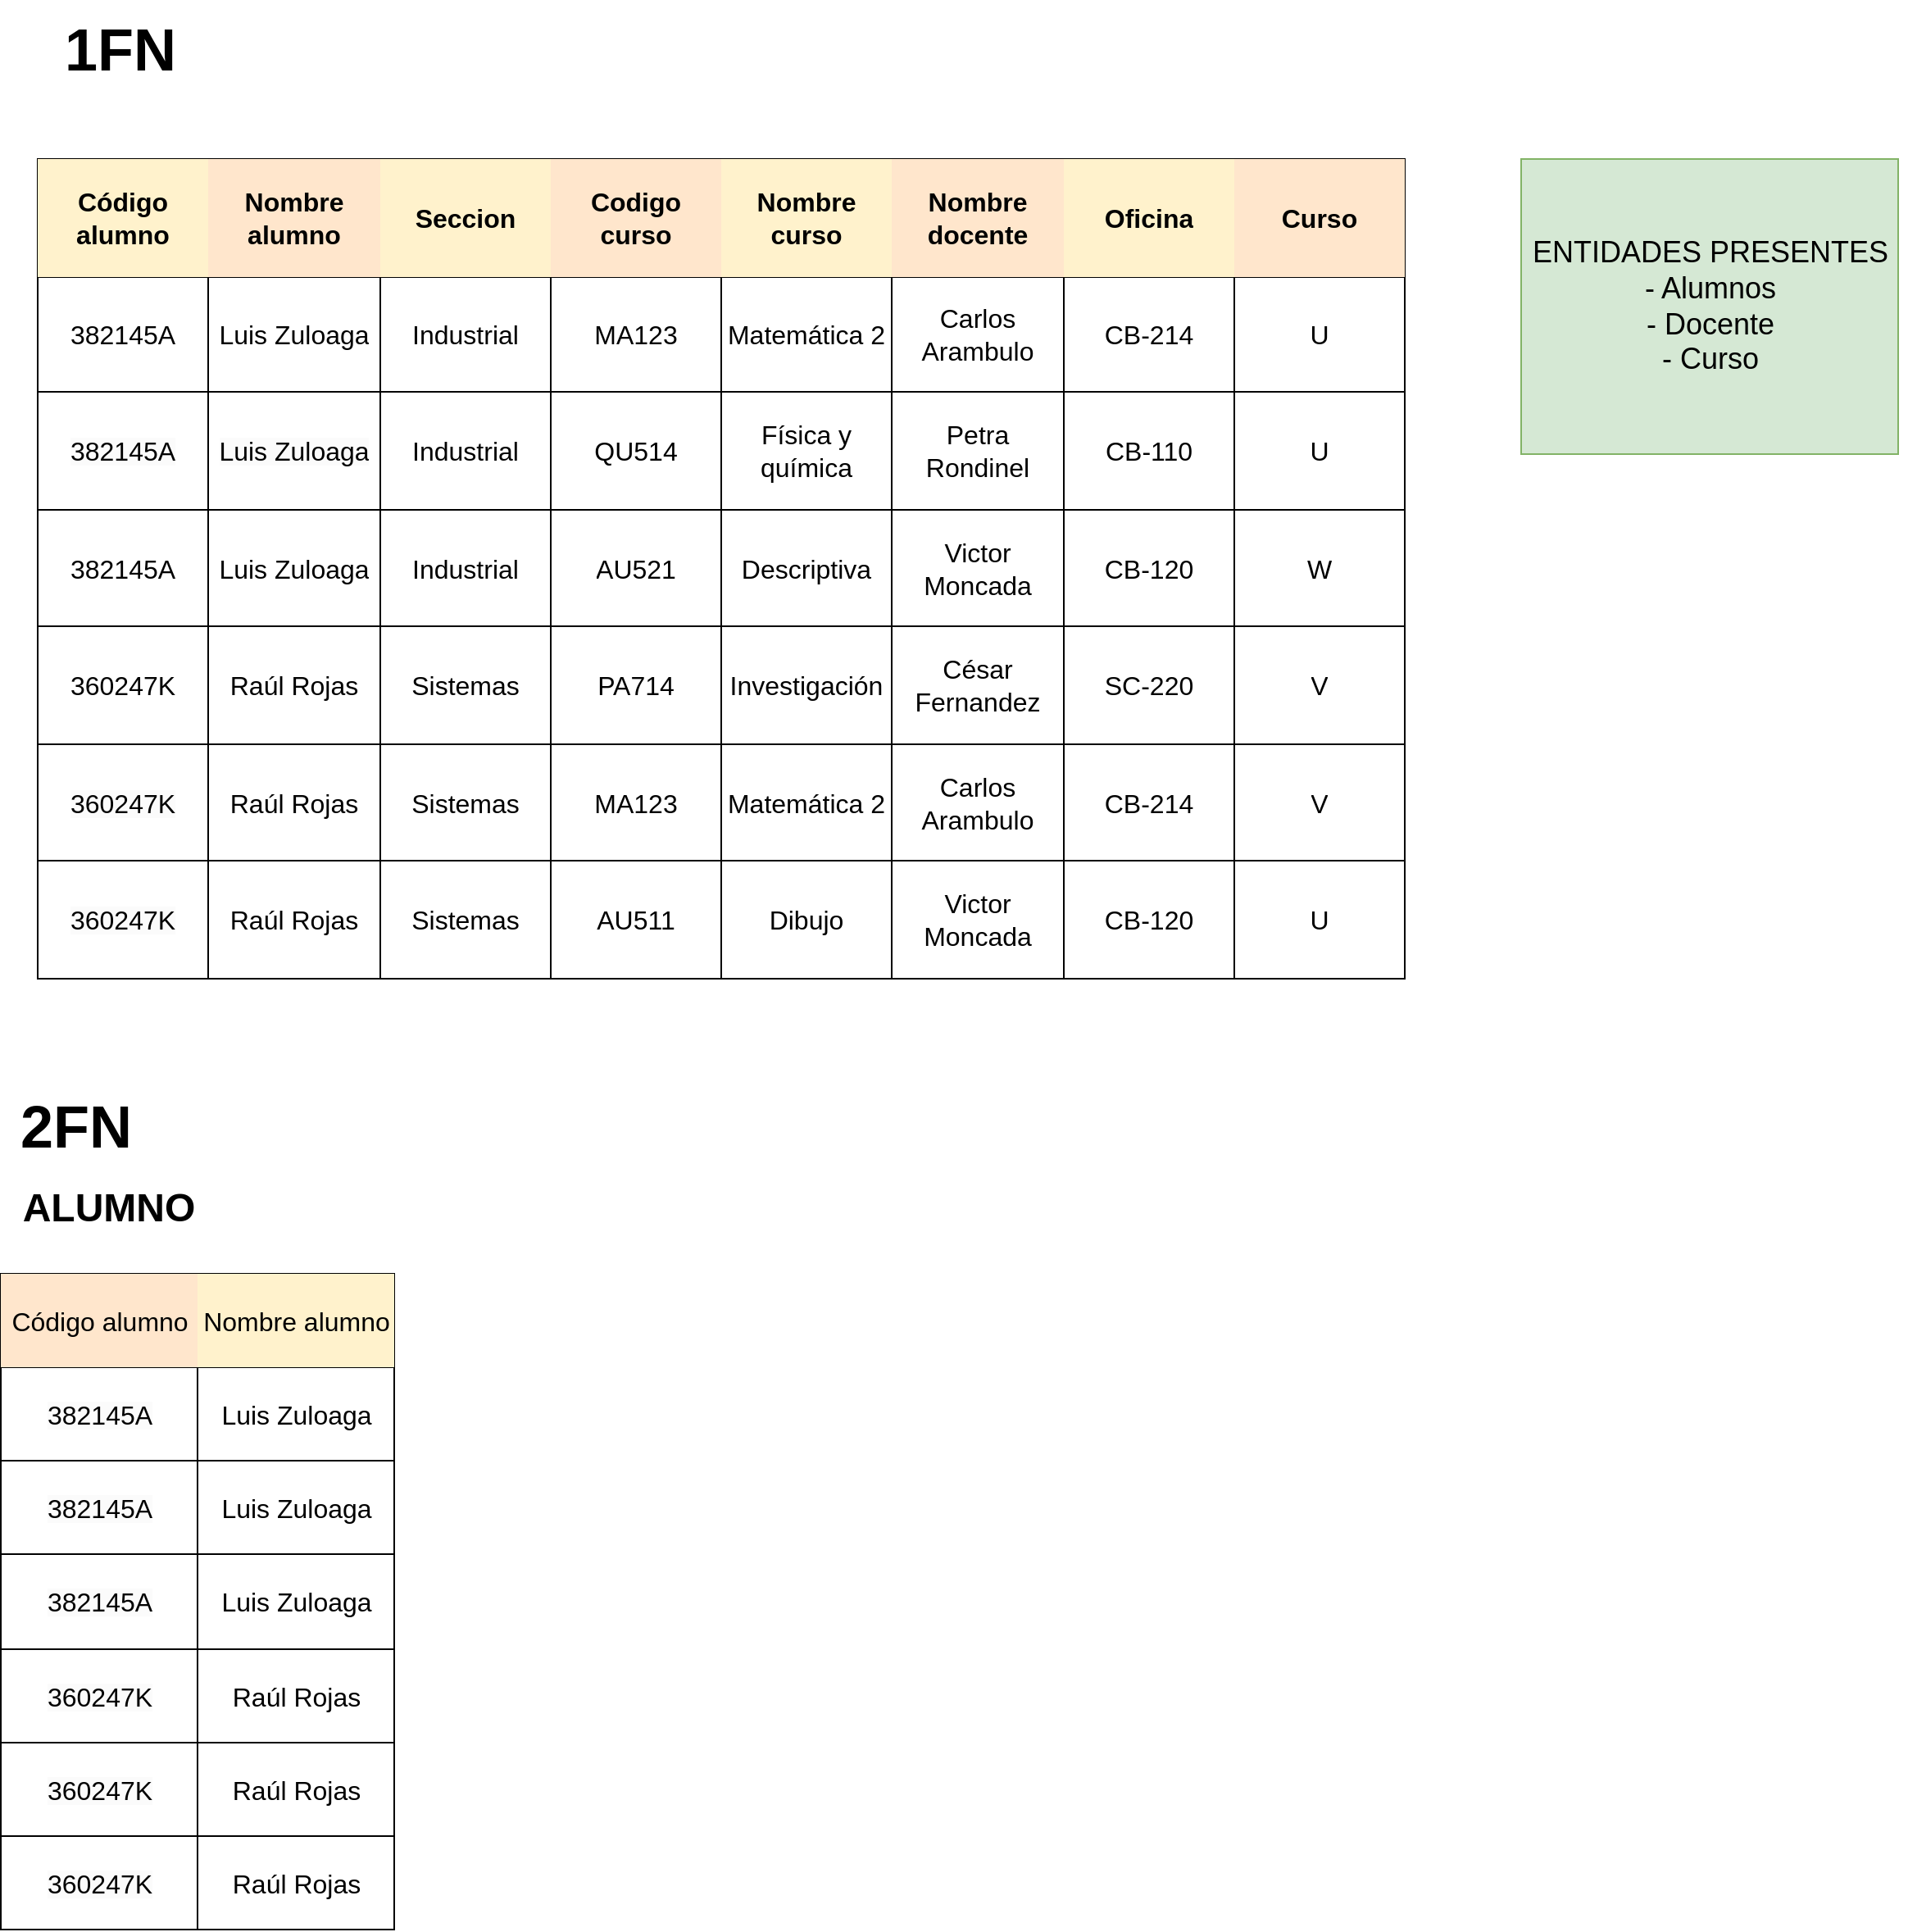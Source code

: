 <mxfile version="22.1.3" type="github">
  <diagram name="Página-1" id="rr4EgJIX48w3TWdhWkrQ">
    <mxGraphModel dx="1605" dy="954" grid="1" gridSize="10" guides="1" tooltips="1" connect="1" arrows="1" fold="1" page="1" pageScale="1" pageWidth="827" pageHeight="1169" math="0" shadow="0">
      <root>
        <mxCell id="0" />
        <mxCell id="1" parent="0" />
        <mxCell id="iHtT5BR2uXXeaixpcMu8-1" value="" style="shape=table;startSize=0;container=1;collapsible=0;childLayout=tableLayout;fontSize=16;" vertex="1" parent="1">
          <mxGeometry x="100" y="160" width="834" height="500" as="geometry" />
        </mxCell>
        <mxCell id="iHtT5BR2uXXeaixpcMu8-2" value="" style="shape=tableRow;horizontal=0;startSize=0;swimlaneHead=0;swimlaneBody=0;strokeColor=inherit;top=0;left=0;bottom=0;right=0;collapsible=0;dropTarget=0;fillColor=none;points=[[0,0.5],[1,0.5]];portConstraint=eastwest;fontSize=16;fontStyle=1" vertex="1" parent="iHtT5BR2uXXeaixpcMu8-1">
          <mxGeometry width="834" height="72" as="geometry" />
        </mxCell>
        <mxCell id="iHtT5BR2uXXeaixpcMu8-3" value="Código alumno" style="shape=partialRectangle;html=1;whiteSpace=wrap;connectable=0;strokeColor=#d6b656;overflow=hidden;fillColor=#fff2cc;top=0;left=0;bottom=0;right=0;pointerEvents=1;fontSize=16;fontStyle=1" vertex="1" parent="iHtT5BR2uXXeaixpcMu8-2">
          <mxGeometry width="104" height="72" as="geometry">
            <mxRectangle width="104" height="72" as="alternateBounds" />
          </mxGeometry>
        </mxCell>
        <mxCell id="iHtT5BR2uXXeaixpcMu8-4" value="Nombre alumno" style="shape=partialRectangle;html=1;whiteSpace=wrap;connectable=0;strokeColor=#d79b00;overflow=hidden;fillColor=#ffe6cc;top=0;left=0;bottom=0;right=0;pointerEvents=1;fontSize=16;fontStyle=1" vertex="1" parent="iHtT5BR2uXXeaixpcMu8-2">
          <mxGeometry x="104" width="105" height="72" as="geometry">
            <mxRectangle width="105" height="72" as="alternateBounds" />
          </mxGeometry>
        </mxCell>
        <mxCell id="iHtT5BR2uXXeaixpcMu8-5" value="Seccion" style="shape=partialRectangle;html=1;whiteSpace=wrap;connectable=0;strokeColor=#d6b656;overflow=hidden;fillColor=#fff2cc;top=0;left=0;bottom=0;right=0;pointerEvents=1;fontSize=16;fontStyle=1" vertex="1" parent="iHtT5BR2uXXeaixpcMu8-2">
          <mxGeometry x="209" width="104" height="72" as="geometry">
            <mxRectangle width="104" height="72" as="alternateBounds" />
          </mxGeometry>
        </mxCell>
        <mxCell id="iHtT5BR2uXXeaixpcMu8-14" value="Codigo curso" style="shape=partialRectangle;html=1;whiteSpace=wrap;connectable=0;strokeColor=#d79b00;overflow=hidden;fillColor=#ffe6cc;top=0;left=0;bottom=0;right=0;pointerEvents=1;fontSize=16;fontStyle=1" vertex="1" parent="iHtT5BR2uXXeaixpcMu8-2">
          <mxGeometry x="313" width="104" height="72" as="geometry">
            <mxRectangle width="104" height="72" as="alternateBounds" />
          </mxGeometry>
        </mxCell>
        <mxCell id="iHtT5BR2uXXeaixpcMu8-17" value="Nombre curso" style="shape=partialRectangle;html=1;whiteSpace=wrap;connectable=0;strokeColor=#d6b656;overflow=hidden;fillColor=#fff2cc;top=0;left=0;bottom=0;right=0;pointerEvents=1;fontSize=16;fontStyle=1" vertex="1" parent="iHtT5BR2uXXeaixpcMu8-2">
          <mxGeometry x="417" width="104" height="72" as="geometry">
            <mxRectangle width="104" height="72" as="alternateBounds" />
          </mxGeometry>
        </mxCell>
        <mxCell id="iHtT5BR2uXXeaixpcMu8-20" value="Nombre docente" style="shape=partialRectangle;html=1;whiteSpace=wrap;connectable=0;strokeColor=#d79b00;overflow=hidden;fillColor=#ffe6cc;top=0;left=0;bottom=0;right=0;pointerEvents=1;fontSize=16;fontStyle=1" vertex="1" parent="iHtT5BR2uXXeaixpcMu8-2">
          <mxGeometry x="521" width="105" height="72" as="geometry">
            <mxRectangle width="105" height="72" as="alternateBounds" />
          </mxGeometry>
        </mxCell>
        <mxCell id="iHtT5BR2uXXeaixpcMu8-23" value="Oficina" style="shape=partialRectangle;html=1;whiteSpace=wrap;connectable=0;strokeColor=#d6b656;overflow=hidden;fillColor=#fff2cc;top=0;left=0;bottom=0;right=0;pointerEvents=1;fontSize=16;fontStyle=1" vertex="1" parent="iHtT5BR2uXXeaixpcMu8-2">
          <mxGeometry x="626" width="104" height="72" as="geometry">
            <mxRectangle width="104" height="72" as="alternateBounds" />
          </mxGeometry>
        </mxCell>
        <mxCell id="iHtT5BR2uXXeaixpcMu8-27" value="Curso" style="shape=partialRectangle;html=1;whiteSpace=wrap;connectable=0;strokeColor=#d79b00;overflow=hidden;fillColor=#ffe6cc;top=0;left=0;bottom=0;right=0;pointerEvents=1;fontSize=16;fontStyle=1" vertex="1" parent="iHtT5BR2uXXeaixpcMu8-2">
          <mxGeometry x="730" width="104" height="72" as="geometry">
            <mxRectangle width="104" height="72" as="alternateBounds" />
          </mxGeometry>
        </mxCell>
        <mxCell id="iHtT5BR2uXXeaixpcMu8-6" value="" style="shape=tableRow;horizontal=0;startSize=0;swimlaneHead=0;swimlaneBody=0;strokeColor=inherit;top=0;left=0;bottom=0;right=0;collapsible=0;dropTarget=0;fillColor=none;points=[[0,0.5],[1,0.5]];portConstraint=eastwest;fontSize=16;" vertex="1" parent="iHtT5BR2uXXeaixpcMu8-1">
          <mxGeometry y="72" width="834" height="70" as="geometry" />
        </mxCell>
        <mxCell id="iHtT5BR2uXXeaixpcMu8-7" value="382145A" style="shape=partialRectangle;html=1;whiteSpace=wrap;connectable=0;strokeColor=inherit;overflow=hidden;fillColor=none;top=0;left=0;bottom=0;right=0;pointerEvents=1;fontSize=16;" vertex="1" parent="iHtT5BR2uXXeaixpcMu8-6">
          <mxGeometry width="104" height="70" as="geometry">
            <mxRectangle width="104" height="70" as="alternateBounds" />
          </mxGeometry>
        </mxCell>
        <mxCell id="iHtT5BR2uXXeaixpcMu8-8" value="Luis Zuloaga" style="shape=partialRectangle;html=1;whiteSpace=wrap;connectable=0;strokeColor=inherit;overflow=hidden;fillColor=none;top=0;left=0;bottom=0;right=0;pointerEvents=1;fontSize=16;" vertex="1" parent="iHtT5BR2uXXeaixpcMu8-6">
          <mxGeometry x="104" width="105" height="70" as="geometry">
            <mxRectangle width="105" height="70" as="alternateBounds" />
          </mxGeometry>
        </mxCell>
        <mxCell id="iHtT5BR2uXXeaixpcMu8-9" value="Industrial" style="shape=partialRectangle;html=1;whiteSpace=wrap;connectable=0;strokeColor=inherit;overflow=hidden;fillColor=none;top=0;left=0;bottom=0;right=0;pointerEvents=1;fontSize=16;" vertex="1" parent="iHtT5BR2uXXeaixpcMu8-6">
          <mxGeometry x="209" width="104" height="70" as="geometry">
            <mxRectangle width="104" height="70" as="alternateBounds" />
          </mxGeometry>
        </mxCell>
        <mxCell id="iHtT5BR2uXXeaixpcMu8-15" value="MA123" style="shape=partialRectangle;html=1;whiteSpace=wrap;connectable=0;strokeColor=inherit;overflow=hidden;fillColor=none;top=0;left=0;bottom=0;right=0;pointerEvents=1;fontSize=16;" vertex="1" parent="iHtT5BR2uXXeaixpcMu8-6">
          <mxGeometry x="313" width="104" height="70" as="geometry">
            <mxRectangle width="104" height="70" as="alternateBounds" />
          </mxGeometry>
        </mxCell>
        <mxCell id="iHtT5BR2uXXeaixpcMu8-18" value="Matemática 2" style="shape=partialRectangle;html=1;whiteSpace=wrap;connectable=0;strokeColor=inherit;overflow=hidden;fillColor=none;top=0;left=0;bottom=0;right=0;pointerEvents=1;fontSize=16;" vertex="1" parent="iHtT5BR2uXXeaixpcMu8-6">
          <mxGeometry x="417" width="104" height="70" as="geometry">
            <mxRectangle width="104" height="70" as="alternateBounds" />
          </mxGeometry>
        </mxCell>
        <mxCell id="iHtT5BR2uXXeaixpcMu8-21" value="Carlos Arambulo" style="shape=partialRectangle;html=1;whiteSpace=wrap;connectable=0;strokeColor=inherit;overflow=hidden;fillColor=none;top=0;left=0;bottom=0;right=0;pointerEvents=1;fontSize=16;" vertex="1" parent="iHtT5BR2uXXeaixpcMu8-6">
          <mxGeometry x="521" width="105" height="70" as="geometry">
            <mxRectangle width="105" height="70" as="alternateBounds" />
          </mxGeometry>
        </mxCell>
        <mxCell id="iHtT5BR2uXXeaixpcMu8-24" value="CB-214" style="shape=partialRectangle;html=1;whiteSpace=wrap;connectable=0;strokeColor=inherit;overflow=hidden;fillColor=none;top=0;left=0;bottom=0;right=0;pointerEvents=1;fontSize=16;" vertex="1" parent="iHtT5BR2uXXeaixpcMu8-6">
          <mxGeometry x="626" width="104" height="70" as="geometry">
            <mxRectangle width="104" height="70" as="alternateBounds" />
          </mxGeometry>
        </mxCell>
        <mxCell id="iHtT5BR2uXXeaixpcMu8-28" value="U" style="shape=partialRectangle;html=1;whiteSpace=wrap;connectable=0;strokeColor=inherit;overflow=hidden;fillColor=none;top=0;left=0;bottom=0;right=0;pointerEvents=1;fontSize=16;" vertex="1" parent="iHtT5BR2uXXeaixpcMu8-6">
          <mxGeometry x="730" width="104" height="70" as="geometry">
            <mxRectangle width="104" height="70" as="alternateBounds" />
          </mxGeometry>
        </mxCell>
        <mxCell id="iHtT5BR2uXXeaixpcMu8-10" value="" style="shape=tableRow;horizontal=0;startSize=0;swimlaneHead=0;swimlaneBody=0;strokeColor=inherit;top=0;left=0;bottom=0;right=0;collapsible=0;dropTarget=0;fillColor=none;points=[[0,0.5],[1,0.5]];portConstraint=eastwest;fontSize=16;" vertex="1" parent="iHtT5BR2uXXeaixpcMu8-1">
          <mxGeometry y="142" width="834" height="72" as="geometry" />
        </mxCell>
        <mxCell id="iHtT5BR2uXXeaixpcMu8-11" value="&lt;span style=&quot;color: rgb(0, 0, 0); font-family: Helvetica; font-size: 16px; font-style: normal; font-variant-ligatures: normal; font-variant-caps: normal; font-weight: 400; letter-spacing: normal; orphans: 2; text-align: center; text-indent: 0px; text-transform: none; widows: 2; word-spacing: 0px; -webkit-text-stroke-width: 0px; background-color: rgb(251, 251, 251); text-decoration-thickness: initial; text-decoration-style: initial; text-decoration-color: initial; float: none; display: inline !important;&quot;&gt;382145A&lt;/span&gt;" style="shape=partialRectangle;html=1;whiteSpace=wrap;connectable=0;strokeColor=inherit;overflow=hidden;fillColor=none;top=0;left=0;bottom=0;right=0;pointerEvents=1;fontSize=16;" vertex="1" parent="iHtT5BR2uXXeaixpcMu8-10">
          <mxGeometry width="104" height="72" as="geometry">
            <mxRectangle width="104" height="72" as="alternateBounds" />
          </mxGeometry>
        </mxCell>
        <mxCell id="iHtT5BR2uXXeaixpcMu8-12" value="&lt;span style=&quot;color: rgb(0, 0, 0); font-family: Helvetica; font-size: 16px; font-style: normal; font-variant-ligatures: normal; font-variant-caps: normal; font-weight: 400; letter-spacing: normal; orphans: 2; text-align: center; text-indent: 0px; text-transform: none; widows: 2; word-spacing: 0px; -webkit-text-stroke-width: 0px; background-color: rgb(251, 251, 251); text-decoration-thickness: initial; text-decoration-style: initial; text-decoration-color: initial; float: none; display: inline !important;&quot;&gt;Luis Zuloaga&lt;/span&gt;" style="shape=partialRectangle;html=1;whiteSpace=wrap;connectable=0;strokeColor=inherit;overflow=hidden;fillColor=none;top=0;left=0;bottom=0;right=0;pointerEvents=1;fontSize=16;" vertex="1" parent="iHtT5BR2uXXeaixpcMu8-10">
          <mxGeometry x="104" width="105" height="72" as="geometry">
            <mxRectangle width="105" height="72" as="alternateBounds" />
          </mxGeometry>
        </mxCell>
        <mxCell id="iHtT5BR2uXXeaixpcMu8-13" value="Industrial" style="shape=partialRectangle;html=1;whiteSpace=wrap;connectable=0;strokeColor=inherit;overflow=hidden;fillColor=none;top=0;left=0;bottom=0;right=0;pointerEvents=1;fontSize=16;" vertex="1" parent="iHtT5BR2uXXeaixpcMu8-10">
          <mxGeometry x="209" width="104" height="72" as="geometry">
            <mxRectangle width="104" height="72" as="alternateBounds" />
          </mxGeometry>
        </mxCell>
        <mxCell id="iHtT5BR2uXXeaixpcMu8-16" value="QU514" style="shape=partialRectangle;html=1;whiteSpace=wrap;connectable=0;strokeColor=inherit;overflow=hidden;fillColor=none;top=0;left=0;bottom=0;right=0;pointerEvents=1;fontSize=16;" vertex="1" parent="iHtT5BR2uXXeaixpcMu8-10">
          <mxGeometry x="313" width="104" height="72" as="geometry">
            <mxRectangle width="104" height="72" as="alternateBounds" />
          </mxGeometry>
        </mxCell>
        <mxCell id="iHtT5BR2uXXeaixpcMu8-19" value="Física y química" style="shape=partialRectangle;html=1;whiteSpace=wrap;connectable=0;strokeColor=inherit;overflow=hidden;fillColor=none;top=0;left=0;bottom=0;right=0;pointerEvents=1;fontSize=16;" vertex="1" parent="iHtT5BR2uXXeaixpcMu8-10">
          <mxGeometry x="417" width="104" height="72" as="geometry">
            <mxRectangle width="104" height="72" as="alternateBounds" />
          </mxGeometry>
        </mxCell>
        <mxCell id="iHtT5BR2uXXeaixpcMu8-22" value="Petra Rondinel" style="shape=partialRectangle;html=1;whiteSpace=wrap;connectable=0;strokeColor=inherit;overflow=hidden;fillColor=none;top=0;left=0;bottom=0;right=0;pointerEvents=1;fontSize=16;" vertex="1" parent="iHtT5BR2uXXeaixpcMu8-10">
          <mxGeometry x="521" width="105" height="72" as="geometry">
            <mxRectangle width="105" height="72" as="alternateBounds" />
          </mxGeometry>
        </mxCell>
        <mxCell id="iHtT5BR2uXXeaixpcMu8-25" value="CB-110" style="shape=partialRectangle;html=1;whiteSpace=wrap;connectable=0;strokeColor=inherit;overflow=hidden;fillColor=none;top=0;left=0;bottom=0;right=0;pointerEvents=1;fontSize=16;" vertex="1" parent="iHtT5BR2uXXeaixpcMu8-10">
          <mxGeometry x="626" width="104" height="72" as="geometry">
            <mxRectangle width="104" height="72" as="alternateBounds" />
          </mxGeometry>
        </mxCell>
        <mxCell id="iHtT5BR2uXXeaixpcMu8-29" value="U" style="shape=partialRectangle;html=1;whiteSpace=wrap;connectable=0;strokeColor=inherit;overflow=hidden;fillColor=none;top=0;left=0;bottom=0;right=0;pointerEvents=1;fontSize=16;" vertex="1" parent="iHtT5BR2uXXeaixpcMu8-10">
          <mxGeometry x="730" width="104" height="72" as="geometry">
            <mxRectangle width="104" height="72" as="alternateBounds" />
          </mxGeometry>
        </mxCell>
        <mxCell id="iHtT5BR2uXXeaixpcMu8-33" style="shape=tableRow;horizontal=0;startSize=0;swimlaneHead=0;swimlaneBody=0;strokeColor=inherit;top=0;left=0;bottom=0;right=0;collapsible=0;dropTarget=0;fillColor=none;points=[[0,0.5],[1,0.5]];portConstraint=eastwest;fontSize=16;" vertex="1" parent="iHtT5BR2uXXeaixpcMu8-1">
          <mxGeometry y="214" width="834" height="71" as="geometry" />
        </mxCell>
        <mxCell id="iHtT5BR2uXXeaixpcMu8-34" value="382145A" style="shape=partialRectangle;html=1;whiteSpace=wrap;connectable=0;strokeColor=inherit;overflow=hidden;fillColor=none;top=0;left=0;bottom=0;right=0;pointerEvents=1;fontSize=16;" vertex="1" parent="iHtT5BR2uXXeaixpcMu8-33">
          <mxGeometry width="104" height="71" as="geometry">
            <mxRectangle width="104" height="71" as="alternateBounds" />
          </mxGeometry>
        </mxCell>
        <mxCell id="iHtT5BR2uXXeaixpcMu8-35" value="Luis Zuloaga" style="shape=partialRectangle;html=1;whiteSpace=wrap;connectable=0;strokeColor=inherit;overflow=hidden;fillColor=none;top=0;left=0;bottom=0;right=0;pointerEvents=1;fontSize=16;" vertex="1" parent="iHtT5BR2uXXeaixpcMu8-33">
          <mxGeometry x="104" width="105" height="71" as="geometry">
            <mxRectangle width="105" height="71" as="alternateBounds" />
          </mxGeometry>
        </mxCell>
        <mxCell id="iHtT5BR2uXXeaixpcMu8-36" value="Industrial" style="shape=partialRectangle;html=1;whiteSpace=wrap;connectable=0;strokeColor=inherit;overflow=hidden;fillColor=none;top=0;left=0;bottom=0;right=0;pointerEvents=1;fontSize=16;" vertex="1" parent="iHtT5BR2uXXeaixpcMu8-33">
          <mxGeometry x="209" width="104" height="71" as="geometry">
            <mxRectangle width="104" height="71" as="alternateBounds" />
          </mxGeometry>
        </mxCell>
        <mxCell id="iHtT5BR2uXXeaixpcMu8-37" value="AU521" style="shape=partialRectangle;html=1;whiteSpace=wrap;connectable=0;strokeColor=inherit;overflow=hidden;fillColor=none;top=0;left=0;bottom=0;right=0;pointerEvents=1;fontSize=16;" vertex="1" parent="iHtT5BR2uXXeaixpcMu8-33">
          <mxGeometry x="313" width="104" height="71" as="geometry">
            <mxRectangle width="104" height="71" as="alternateBounds" />
          </mxGeometry>
        </mxCell>
        <mxCell id="iHtT5BR2uXXeaixpcMu8-38" value="Descriptiva" style="shape=partialRectangle;html=1;whiteSpace=wrap;connectable=0;strokeColor=inherit;overflow=hidden;fillColor=none;top=0;left=0;bottom=0;right=0;pointerEvents=1;fontSize=16;" vertex="1" parent="iHtT5BR2uXXeaixpcMu8-33">
          <mxGeometry x="417" width="104" height="71" as="geometry">
            <mxRectangle width="104" height="71" as="alternateBounds" />
          </mxGeometry>
        </mxCell>
        <mxCell id="iHtT5BR2uXXeaixpcMu8-39" value="Victor Moncada" style="shape=partialRectangle;html=1;whiteSpace=wrap;connectable=0;strokeColor=inherit;overflow=hidden;fillColor=none;top=0;left=0;bottom=0;right=0;pointerEvents=1;fontSize=16;" vertex="1" parent="iHtT5BR2uXXeaixpcMu8-33">
          <mxGeometry x="521" width="105" height="71" as="geometry">
            <mxRectangle width="105" height="71" as="alternateBounds" />
          </mxGeometry>
        </mxCell>
        <mxCell id="iHtT5BR2uXXeaixpcMu8-40" value="CB-120" style="shape=partialRectangle;html=1;whiteSpace=wrap;connectable=0;strokeColor=inherit;overflow=hidden;fillColor=none;top=0;left=0;bottom=0;right=0;pointerEvents=1;fontSize=16;" vertex="1" parent="iHtT5BR2uXXeaixpcMu8-33">
          <mxGeometry x="626" width="104" height="71" as="geometry">
            <mxRectangle width="104" height="71" as="alternateBounds" />
          </mxGeometry>
        </mxCell>
        <mxCell id="iHtT5BR2uXXeaixpcMu8-41" value="W" style="shape=partialRectangle;html=1;whiteSpace=wrap;connectable=0;strokeColor=inherit;overflow=hidden;fillColor=none;top=0;left=0;bottom=0;right=0;pointerEvents=1;fontSize=16;" vertex="1" parent="iHtT5BR2uXXeaixpcMu8-33">
          <mxGeometry x="730" width="104" height="71" as="geometry">
            <mxRectangle width="104" height="71" as="alternateBounds" />
          </mxGeometry>
        </mxCell>
        <mxCell id="iHtT5BR2uXXeaixpcMu8-69" style="shape=tableRow;horizontal=0;startSize=0;swimlaneHead=0;swimlaneBody=0;strokeColor=inherit;top=0;left=0;bottom=0;right=0;collapsible=0;dropTarget=0;fillColor=none;points=[[0,0.5],[1,0.5]];portConstraint=eastwest;fontSize=16;" vertex="1" parent="iHtT5BR2uXXeaixpcMu8-1">
          <mxGeometry y="285" width="834" height="72" as="geometry" />
        </mxCell>
        <mxCell id="iHtT5BR2uXXeaixpcMu8-70" value="360247K" style="shape=partialRectangle;html=1;whiteSpace=wrap;connectable=0;strokeColor=inherit;overflow=hidden;fillColor=none;top=0;left=0;bottom=0;right=0;pointerEvents=1;fontSize=16;" vertex="1" parent="iHtT5BR2uXXeaixpcMu8-69">
          <mxGeometry width="104" height="72" as="geometry">
            <mxRectangle width="104" height="72" as="alternateBounds" />
          </mxGeometry>
        </mxCell>
        <mxCell id="iHtT5BR2uXXeaixpcMu8-71" value="Raúl Rojas" style="shape=partialRectangle;html=1;whiteSpace=wrap;connectable=0;strokeColor=inherit;overflow=hidden;fillColor=none;top=0;left=0;bottom=0;right=0;pointerEvents=1;fontSize=16;" vertex="1" parent="iHtT5BR2uXXeaixpcMu8-69">
          <mxGeometry x="104" width="105" height="72" as="geometry">
            <mxRectangle width="105" height="72" as="alternateBounds" />
          </mxGeometry>
        </mxCell>
        <mxCell id="iHtT5BR2uXXeaixpcMu8-72" value="Sistemas" style="shape=partialRectangle;html=1;whiteSpace=wrap;connectable=0;strokeColor=inherit;overflow=hidden;fillColor=none;top=0;left=0;bottom=0;right=0;pointerEvents=1;fontSize=16;" vertex="1" parent="iHtT5BR2uXXeaixpcMu8-69">
          <mxGeometry x="209" width="104" height="72" as="geometry">
            <mxRectangle width="104" height="72" as="alternateBounds" />
          </mxGeometry>
        </mxCell>
        <mxCell id="iHtT5BR2uXXeaixpcMu8-73" value="PA714" style="shape=partialRectangle;html=1;whiteSpace=wrap;connectable=0;strokeColor=inherit;overflow=hidden;fillColor=none;top=0;left=0;bottom=0;right=0;pointerEvents=1;fontSize=16;" vertex="1" parent="iHtT5BR2uXXeaixpcMu8-69">
          <mxGeometry x="313" width="104" height="72" as="geometry">
            <mxRectangle width="104" height="72" as="alternateBounds" />
          </mxGeometry>
        </mxCell>
        <mxCell id="iHtT5BR2uXXeaixpcMu8-74" value="Investigación" style="shape=partialRectangle;html=1;whiteSpace=wrap;connectable=0;strokeColor=inherit;overflow=hidden;fillColor=none;top=0;left=0;bottom=0;right=0;pointerEvents=1;fontSize=16;" vertex="1" parent="iHtT5BR2uXXeaixpcMu8-69">
          <mxGeometry x="417" width="104" height="72" as="geometry">
            <mxRectangle width="104" height="72" as="alternateBounds" />
          </mxGeometry>
        </mxCell>
        <mxCell id="iHtT5BR2uXXeaixpcMu8-75" value="César Fernandez" style="shape=partialRectangle;html=1;whiteSpace=wrap;connectable=0;strokeColor=inherit;overflow=hidden;fillColor=none;top=0;left=0;bottom=0;right=0;pointerEvents=1;fontSize=16;" vertex="1" parent="iHtT5BR2uXXeaixpcMu8-69">
          <mxGeometry x="521" width="105" height="72" as="geometry">
            <mxRectangle width="105" height="72" as="alternateBounds" />
          </mxGeometry>
        </mxCell>
        <mxCell id="iHtT5BR2uXXeaixpcMu8-76" value="SC-220" style="shape=partialRectangle;html=1;whiteSpace=wrap;connectable=0;strokeColor=inherit;overflow=hidden;fillColor=none;top=0;left=0;bottom=0;right=0;pointerEvents=1;fontSize=16;" vertex="1" parent="iHtT5BR2uXXeaixpcMu8-69">
          <mxGeometry x="626" width="104" height="72" as="geometry">
            <mxRectangle width="104" height="72" as="alternateBounds" />
          </mxGeometry>
        </mxCell>
        <mxCell id="iHtT5BR2uXXeaixpcMu8-77" value="V" style="shape=partialRectangle;html=1;whiteSpace=wrap;connectable=0;strokeColor=inherit;overflow=hidden;fillColor=none;top=0;left=0;bottom=0;right=0;pointerEvents=1;fontSize=16;" vertex="1" parent="iHtT5BR2uXXeaixpcMu8-69">
          <mxGeometry x="730" width="104" height="72" as="geometry">
            <mxRectangle width="104" height="72" as="alternateBounds" />
          </mxGeometry>
        </mxCell>
        <mxCell id="iHtT5BR2uXXeaixpcMu8-78" style="shape=tableRow;horizontal=0;startSize=0;swimlaneHead=0;swimlaneBody=0;strokeColor=inherit;top=0;left=0;bottom=0;right=0;collapsible=0;dropTarget=0;fillColor=none;points=[[0,0.5],[1,0.5]];portConstraint=eastwest;fontSize=16;" vertex="1" parent="iHtT5BR2uXXeaixpcMu8-1">
          <mxGeometry y="357" width="834" height="71" as="geometry" />
        </mxCell>
        <mxCell id="iHtT5BR2uXXeaixpcMu8-79" value="&lt;span style=&quot;color: rgb(0, 0, 0); font-family: Helvetica; font-size: 16px; font-style: normal; font-variant-ligatures: normal; font-variant-caps: normal; font-weight: 400; letter-spacing: normal; orphans: 2; text-align: center; text-indent: 0px; text-transform: none; widows: 2; word-spacing: 0px; -webkit-text-stroke-width: 0px; background-color: rgb(251, 251, 251); text-decoration-thickness: initial; text-decoration-style: initial; text-decoration-color: initial; float: none; display: inline !important;&quot;&gt;360247K&lt;/span&gt;" style="shape=partialRectangle;html=1;whiteSpace=wrap;connectable=0;strokeColor=inherit;overflow=hidden;fillColor=none;top=0;left=0;bottom=0;right=0;pointerEvents=1;fontSize=16;" vertex="1" parent="iHtT5BR2uXXeaixpcMu8-78">
          <mxGeometry width="104" height="71" as="geometry">
            <mxRectangle width="104" height="71" as="alternateBounds" />
          </mxGeometry>
        </mxCell>
        <mxCell id="iHtT5BR2uXXeaixpcMu8-80" value="Raúl Rojas" style="shape=partialRectangle;html=1;whiteSpace=wrap;connectable=0;strokeColor=inherit;overflow=hidden;fillColor=none;top=0;left=0;bottom=0;right=0;pointerEvents=1;fontSize=16;" vertex="1" parent="iHtT5BR2uXXeaixpcMu8-78">
          <mxGeometry x="104" width="105" height="71" as="geometry">
            <mxRectangle width="105" height="71" as="alternateBounds" />
          </mxGeometry>
        </mxCell>
        <mxCell id="iHtT5BR2uXXeaixpcMu8-81" value="Sistemas" style="shape=partialRectangle;html=1;whiteSpace=wrap;connectable=0;strokeColor=inherit;overflow=hidden;fillColor=none;top=0;left=0;bottom=0;right=0;pointerEvents=1;fontSize=16;" vertex="1" parent="iHtT5BR2uXXeaixpcMu8-78">
          <mxGeometry x="209" width="104" height="71" as="geometry">
            <mxRectangle width="104" height="71" as="alternateBounds" />
          </mxGeometry>
        </mxCell>
        <mxCell id="iHtT5BR2uXXeaixpcMu8-82" value="MA123" style="shape=partialRectangle;html=1;whiteSpace=wrap;connectable=0;strokeColor=inherit;overflow=hidden;fillColor=none;top=0;left=0;bottom=0;right=0;pointerEvents=1;fontSize=16;" vertex="1" parent="iHtT5BR2uXXeaixpcMu8-78">
          <mxGeometry x="313" width="104" height="71" as="geometry">
            <mxRectangle width="104" height="71" as="alternateBounds" />
          </mxGeometry>
        </mxCell>
        <mxCell id="iHtT5BR2uXXeaixpcMu8-83" value="Matemática 2" style="shape=partialRectangle;html=1;whiteSpace=wrap;connectable=0;strokeColor=inherit;overflow=hidden;fillColor=none;top=0;left=0;bottom=0;right=0;pointerEvents=1;fontSize=16;" vertex="1" parent="iHtT5BR2uXXeaixpcMu8-78">
          <mxGeometry x="417" width="104" height="71" as="geometry">
            <mxRectangle width="104" height="71" as="alternateBounds" />
          </mxGeometry>
        </mxCell>
        <mxCell id="iHtT5BR2uXXeaixpcMu8-84" value="Carlos Arambulo" style="shape=partialRectangle;html=1;whiteSpace=wrap;connectable=0;strokeColor=inherit;overflow=hidden;fillColor=none;top=0;left=0;bottom=0;right=0;pointerEvents=1;fontSize=16;" vertex="1" parent="iHtT5BR2uXXeaixpcMu8-78">
          <mxGeometry x="521" width="105" height="71" as="geometry">
            <mxRectangle width="105" height="71" as="alternateBounds" />
          </mxGeometry>
        </mxCell>
        <mxCell id="iHtT5BR2uXXeaixpcMu8-85" value="CB-214" style="shape=partialRectangle;html=1;whiteSpace=wrap;connectable=0;strokeColor=inherit;overflow=hidden;fillColor=none;top=0;left=0;bottom=0;right=0;pointerEvents=1;fontSize=16;" vertex="1" parent="iHtT5BR2uXXeaixpcMu8-78">
          <mxGeometry x="626" width="104" height="71" as="geometry">
            <mxRectangle width="104" height="71" as="alternateBounds" />
          </mxGeometry>
        </mxCell>
        <mxCell id="iHtT5BR2uXXeaixpcMu8-86" value="V" style="shape=partialRectangle;html=1;whiteSpace=wrap;connectable=0;strokeColor=inherit;overflow=hidden;fillColor=none;top=0;left=0;bottom=0;right=0;pointerEvents=1;fontSize=16;" vertex="1" parent="iHtT5BR2uXXeaixpcMu8-78">
          <mxGeometry x="730" width="104" height="71" as="geometry">
            <mxRectangle width="104" height="71" as="alternateBounds" />
          </mxGeometry>
        </mxCell>
        <mxCell id="iHtT5BR2uXXeaixpcMu8-87" style="shape=tableRow;horizontal=0;startSize=0;swimlaneHead=0;swimlaneBody=0;strokeColor=inherit;top=0;left=0;bottom=0;right=0;collapsible=0;dropTarget=0;fillColor=none;points=[[0,0.5],[1,0.5]];portConstraint=eastwest;fontSize=16;" vertex="1" parent="iHtT5BR2uXXeaixpcMu8-1">
          <mxGeometry y="428" width="834" height="72" as="geometry" />
        </mxCell>
        <mxCell id="iHtT5BR2uXXeaixpcMu8-88" value="&lt;span style=&quot;color: rgb(0, 0, 0); font-family: Helvetica; font-size: 16px; font-style: normal; font-variant-ligatures: normal; font-variant-caps: normal; font-weight: 400; letter-spacing: normal; orphans: 2; text-align: center; text-indent: 0px; text-transform: none; widows: 2; word-spacing: 0px; -webkit-text-stroke-width: 0px; background-color: rgb(251, 251, 251); text-decoration-thickness: initial; text-decoration-style: initial; text-decoration-color: initial; float: none; display: inline !important;&quot;&gt;360247K&lt;/span&gt;" style="shape=partialRectangle;html=1;whiteSpace=wrap;connectable=0;strokeColor=inherit;overflow=hidden;fillColor=none;top=0;left=0;bottom=0;right=0;pointerEvents=1;fontSize=16;" vertex="1" parent="iHtT5BR2uXXeaixpcMu8-87">
          <mxGeometry width="104" height="72" as="geometry">
            <mxRectangle width="104" height="72" as="alternateBounds" />
          </mxGeometry>
        </mxCell>
        <mxCell id="iHtT5BR2uXXeaixpcMu8-89" value="Raúl Rojas" style="shape=partialRectangle;html=1;whiteSpace=wrap;connectable=0;strokeColor=inherit;overflow=hidden;fillColor=none;top=0;left=0;bottom=0;right=0;pointerEvents=1;fontSize=16;" vertex="1" parent="iHtT5BR2uXXeaixpcMu8-87">
          <mxGeometry x="104" width="105" height="72" as="geometry">
            <mxRectangle width="105" height="72" as="alternateBounds" />
          </mxGeometry>
        </mxCell>
        <mxCell id="iHtT5BR2uXXeaixpcMu8-90" value="Sistemas" style="shape=partialRectangle;html=1;whiteSpace=wrap;connectable=0;strokeColor=inherit;overflow=hidden;fillColor=none;top=0;left=0;bottom=0;right=0;pointerEvents=1;fontSize=16;" vertex="1" parent="iHtT5BR2uXXeaixpcMu8-87">
          <mxGeometry x="209" width="104" height="72" as="geometry">
            <mxRectangle width="104" height="72" as="alternateBounds" />
          </mxGeometry>
        </mxCell>
        <mxCell id="iHtT5BR2uXXeaixpcMu8-91" value="AU511" style="shape=partialRectangle;html=1;whiteSpace=wrap;connectable=0;strokeColor=inherit;overflow=hidden;fillColor=none;top=0;left=0;bottom=0;right=0;pointerEvents=1;fontSize=16;" vertex="1" parent="iHtT5BR2uXXeaixpcMu8-87">
          <mxGeometry x="313" width="104" height="72" as="geometry">
            <mxRectangle width="104" height="72" as="alternateBounds" />
          </mxGeometry>
        </mxCell>
        <mxCell id="iHtT5BR2uXXeaixpcMu8-92" value="Dibujo" style="shape=partialRectangle;html=1;whiteSpace=wrap;connectable=0;strokeColor=inherit;overflow=hidden;fillColor=none;top=0;left=0;bottom=0;right=0;pointerEvents=1;fontSize=16;" vertex="1" parent="iHtT5BR2uXXeaixpcMu8-87">
          <mxGeometry x="417" width="104" height="72" as="geometry">
            <mxRectangle width="104" height="72" as="alternateBounds" />
          </mxGeometry>
        </mxCell>
        <mxCell id="iHtT5BR2uXXeaixpcMu8-93" value="Victor Moncada" style="shape=partialRectangle;html=1;whiteSpace=wrap;connectable=0;strokeColor=inherit;overflow=hidden;fillColor=none;top=0;left=0;bottom=0;right=0;pointerEvents=1;fontSize=16;" vertex="1" parent="iHtT5BR2uXXeaixpcMu8-87">
          <mxGeometry x="521" width="105" height="72" as="geometry">
            <mxRectangle width="105" height="72" as="alternateBounds" />
          </mxGeometry>
        </mxCell>
        <mxCell id="iHtT5BR2uXXeaixpcMu8-94" value="CB-120" style="shape=partialRectangle;html=1;whiteSpace=wrap;connectable=0;strokeColor=inherit;overflow=hidden;fillColor=none;top=0;left=0;bottom=0;right=0;pointerEvents=1;fontSize=16;" vertex="1" parent="iHtT5BR2uXXeaixpcMu8-87">
          <mxGeometry x="626" width="104" height="72" as="geometry">
            <mxRectangle width="104" height="72" as="alternateBounds" />
          </mxGeometry>
        </mxCell>
        <mxCell id="iHtT5BR2uXXeaixpcMu8-95" value="U" style="shape=partialRectangle;html=1;whiteSpace=wrap;connectable=0;strokeColor=inherit;overflow=hidden;fillColor=none;top=0;left=0;bottom=0;right=0;pointerEvents=1;fontSize=16;" vertex="1" parent="iHtT5BR2uXXeaixpcMu8-87">
          <mxGeometry x="730" width="104" height="72" as="geometry">
            <mxRectangle width="104" height="72" as="alternateBounds" />
          </mxGeometry>
        </mxCell>
        <mxCell id="iHtT5BR2uXXeaixpcMu8-96" value="&lt;font style=&quot;font-size: 36px;&quot;&gt;&lt;b&gt;1FN&lt;/b&gt;&lt;/font&gt;" style="text;html=1;align=center;verticalAlign=middle;resizable=0;points=[];autosize=1;strokeColor=none;fillColor=none;" vertex="1" parent="1">
          <mxGeometry x="105" y="63" width="90" height="60" as="geometry" />
        </mxCell>
        <mxCell id="iHtT5BR2uXXeaixpcMu8-97" value="&lt;b&gt;&lt;font style=&quot;font-size: 36px;&quot;&gt;2FN&lt;/font&gt;&lt;/b&gt;" style="text;html=1;align=center;verticalAlign=middle;resizable=0;points=[];autosize=1;strokeColor=none;fillColor=none;" vertex="1" parent="1">
          <mxGeometry x="77.5" y="720" width="90" height="60" as="geometry" />
        </mxCell>
        <mxCell id="iHtT5BR2uXXeaixpcMu8-100" value="" style="rounded=0;whiteSpace=wrap;html=1;fillColor=#d5e8d4;strokeColor=#82b366;" vertex="1" parent="1">
          <mxGeometry x="1005" y="160" width="230" height="180" as="geometry" />
        </mxCell>
        <mxCell id="iHtT5BR2uXXeaixpcMu8-98" value="&lt;span style=&quot;font-size: 18px;&quot;&gt;ENTIDADES PRESENTES&lt;br&gt;- Alumnos&lt;br&gt;- Docente&lt;br&gt;- Curso&lt;br&gt;&lt;/span&gt;" style="text;html=1;align=center;verticalAlign=middle;resizable=0;points=[];autosize=1;strokeColor=none;fillColor=none;" vertex="1" parent="1">
          <mxGeometry x="1000" y="200" width="240" height="100" as="geometry" />
        </mxCell>
        <mxCell id="iHtT5BR2uXXeaixpcMu8-101" value="&lt;font style=&quot;font-size: 24px;&quot;&gt;ALUMNO&lt;/font&gt;" style="text;html=1;align=center;verticalAlign=middle;resizable=0;points=[];autosize=1;strokeColor=none;fillColor=none;fontStyle=1" vertex="1" parent="1">
          <mxGeometry x="77.5" y="780" width="130" height="40" as="geometry" />
        </mxCell>
        <mxCell id="iHtT5BR2uXXeaixpcMu8-102" value="" style="shape=table;startSize=0;container=1;collapsible=0;childLayout=tableLayout;fontSize=16;" vertex="1" parent="1">
          <mxGeometry x="77.5" y="840" width="240" height="400" as="geometry" />
        </mxCell>
        <mxCell id="iHtT5BR2uXXeaixpcMu8-103" value="" style="shape=tableRow;horizontal=0;startSize=0;swimlaneHead=0;swimlaneBody=0;strokeColor=inherit;top=0;left=0;bottom=0;right=0;collapsible=0;dropTarget=0;fillColor=none;points=[[0,0.5],[1,0.5]];portConstraint=eastwest;fontSize=16;" vertex="1" parent="iHtT5BR2uXXeaixpcMu8-102">
          <mxGeometry width="240" height="57" as="geometry" />
        </mxCell>
        <mxCell id="iHtT5BR2uXXeaixpcMu8-104" value="Código alumno" style="shape=partialRectangle;html=1;whiteSpace=wrap;connectable=0;strokeColor=#d79b00;overflow=hidden;fillColor=#ffe6cc;top=0;left=0;bottom=0;right=0;pointerEvents=1;fontSize=16;" vertex="1" parent="iHtT5BR2uXXeaixpcMu8-103">
          <mxGeometry width="120" height="57" as="geometry">
            <mxRectangle width="120" height="57" as="alternateBounds" />
          </mxGeometry>
        </mxCell>
        <mxCell id="iHtT5BR2uXXeaixpcMu8-105" value="Nombre alumno" style="shape=partialRectangle;html=1;whiteSpace=wrap;connectable=0;strokeColor=#d6b656;overflow=hidden;fillColor=#fff2cc;top=0;left=0;bottom=0;right=0;pointerEvents=1;fontSize=16;" vertex="1" parent="iHtT5BR2uXXeaixpcMu8-103">
          <mxGeometry x="120" width="120" height="57" as="geometry">
            <mxRectangle width="120" height="57" as="alternateBounds" />
          </mxGeometry>
        </mxCell>
        <mxCell id="iHtT5BR2uXXeaixpcMu8-107" value="" style="shape=tableRow;horizontal=0;startSize=0;swimlaneHead=0;swimlaneBody=0;strokeColor=inherit;top=0;left=0;bottom=0;right=0;collapsible=0;dropTarget=0;fillColor=none;points=[[0,0.5],[1,0.5]];portConstraint=eastwest;fontSize=16;" vertex="1" parent="iHtT5BR2uXXeaixpcMu8-102">
          <mxGeometry y="57" width="240" height="57" as="geometry" />
        </mxCell>
        <mxCell id="iHtT5BR2uXXeaixpcMu8-108" value="&lt;span style=&quot;color: rgb(0, 0, 0); font-family: Helvetica; font-size: 16px; font-style: normal; font-variant-ligatures: normal; font-variant-caps: normal; font-weight: 400; letter-spacing: normal; orphans: 2; text-align: center; text-indent: 0px; text-transform: none; widows: 2; word-spacing: 0px; -webkit-text-stroke-width: 0px; background-color: rgb(251, 251, 251); text-decoration-thickness: initial; text-decoration-style: initial; text-decoration-color: initial; float: none; display: inline !important;&quot;&gt;382145A&lt;/span&gt;" style="shape=partialRectangle;html=1;whiteSpace=wrap;connectable=0;strokeColor=inherit;overflow=hidden;fillColor=none;top=0;left=0;bottom=0;right=0;pointerEvents=1;fontSize=16;" vertex="1" parent="iHtT5BR2uXXeaixpcMu8-107">
          <mxGeometry width="120" height="57" as="geometry">
            <mxRectangle width="120" height="57" as="alternateBounds" />
          </mxGeometry>
        </mxCell>
        <mxCell id="iHtT5BR2uXXeaixpcMu8-109" value="Luis Zuloaga" style="shape=partialRectangle;html=1;whiteSpace=wrap;connectable=0;strokeColor=inherit;overflow=hidden;fillColor=none;top=0;left=0;bottom=0;right=0;pointerEvents=1;fontSize=16;" vertex="1" parent="iHtT5BR2uXXeaixpcMu8-107">
          <mxGeometry x="120" width="120" height="57" as="geometry">
            <mxRectangle width="120" height="57" as="alternateBounds" />
          </mxGeometry>
        </mxCell>
        <mxCell id="iHtT5BR2uXXeaixpcMu8-111" value="" style="shape=tableRow;horizontal=0;startSize=0;swimlaneHead=0;swimlaneBody=0;strokeColor=inherit;top=0;left=0;bottom=0;right=0;collapsible=0;dropTarget=0;fillColor=none;points=[[0,0.5],[1,0.5]];portConstraint=eastwest;fontSize=16;" vertex="1" parent="iHtT5BR2uXXeaixpcMu8-102">
          <mxGeometry y="114" width="240" height="57" as="geometry" />
        </mxCell>
        <mxCell id="iHtT5BR2uXXeaixpcMu8-112" value="&lt;span style=&quot;color: rgb(0, 0, 0); font-family: Helvetica; font-size: 16px; font-style: normal; font-variant-ligatures: normal; font-variant-caps: normal; font-weight: 400; letter-spacing: normal; orphans: 2; text-align: center; text-indent: 0px; text-transform: none; widows: 2; word-spacing: 0px; -webkit-text-stroke-width: 0px; background-color: rgb(251, 251, 251); text-decoration-thickness: initial; text-decoration-style: initial; text-decoration-color: initial; float: none; display: inline !important;&quot;&gt;382145A&lt;/span&gt;" style="shape=partialRectangle;html=1;whiteSpace=wrap;connectable=0;strokeColor=inherit;overflow=hidden;fillColor=none;top=0;left=0;bottom=0;right=0;pointerEvents=1;fontSize=16;" vertex="1" parent="iHtT5BR2uXXeaixpcMu8-111">
          <mxGeometry width="120" height="57" as="geometry">
            <mxRectangle width="120" height="57" as="alternateBounds" />
          </mxGeometry>
        </mxCell>
        <mxCell id="iHtT5BR2uXXeaixpcMu8-113" value="Luis Zuloaga" style="shape=partialRectangle;html=1;whiteSpace=wrap;connectable=0;strokeColor=inherit;overflow=hidden;fillColor=none;top=0;left=0;bottom=0;right=0;pointerEvents=1;fontSize=16;" vertex="1" parent="iHtT5BR2uXXeaixpcMu8-111">
          <mxGeometry x="120" width="120" height="57" as="geometry">
            <mxRectangle width="120" height="57" as="alternateBounds" />
          </mxGeometry>
        </mxCell>
        <mxCell id="iHtT5BR2uXXeaixpcMu8-115" style="shape=tableRow;horizontal=0;startSize=0;swimlaneHead=0;swimlaneBody=0;strokeColor=inherit;top=0;left=0;bottom=0;right=0;collapsible=0;dropTarget=0;fillColor=none;points=[[0,0.5],[1,0.5]];portConstraint=eastwest;fontSize=16;" vertex="1" parent="iHtT5BR2uXXeaixpcMu8-102">
          <mxGeometry y="171" width="240" height="58" as="geometry" />
        </mxCell>
        <mxCell id="iHtT5BR2uXXeaixpcMu8-116" value="&lt;span style=&quot;color: rgb(0, 0, 0); font-family: Helvetica; font-size: 16px; font-style: normal; font-variant-ligatures: normal; font-variant-caps: normal; font-weight: 400; letter-spacing: normal; orphans: 2; text-align: center; text-indent: 0px; text-transform: none; widows: 2; word-spacing: 0px; -webkit-text-stroke-width: 0px; background-color: rgb(251, 251, 251); text-decoration-thickness: initial; text-decoration-style: initial; text-decoration-color: initial; float: none; display: inline !important;&quot;&gt;382145A&lt;/span&gt;" style="shape=partialRectangle;html=1;whiteSpace=wrap;connectable=0;strokeColor=inherit;overflow=hidden;fillColor=none;top=0;left=0;bottom=0;right=0;pointerEvents=1;fontSize=16;" vertex="1" parent="iHtT5BR2uXXeaixpcMu8-115">
          <mxGeometry width="120" height="58" as="geometry">
            <mxRectangle width="120" height="58" as="alternateBounds" />
          </mxGeometry>
        </mxCell>
        <mxCell id="iHtT5BR2uXXeaixpcMu8-117" value="Luis Zuloaga" style="shape=partialRectangle;html=1;whiteSpace=wrap;connectable=0;strokeColor=inherit;overflow=hidden;fillColor=none;top=0;left=0;bottom=0;right=0;pointerEvents=1;fontSize=16;" vertex="1" parent="iHtT5BR2uXXeaixpcMu8-115">
          <mxGeometry x="120" width="120" height="58" as="geometry">
            <mxRectangle width="120" height="58" as="alternateBounds" />
          </mxGeometry>
        </mxCell>
        <mxCell id="iHtT5BR2uXXeaixpcMu8-118" style="shape=tableRow;horizontal=0;startSize=0;swimlaneHead=0;swimlaneBody=0;strokeColor=inherit;top=0;left=0;bottom=0;right=0;collapsible=0;dropTarget=0;fillColor=none;points=[[0,0.5],[1,0.5]];portConstraint=eastwest;fontSize=16;" vertex="1" parent="iHtT5BR2uXXeaixpcMu8-102">
          <mxGeometry y="229" width="240" height="57" as="geometry" />
        </mxCell>
        <mxCell id="iHtT5BR2uXXeaixpcMu8-119" value="&lt;span style=&quot;color: rgb(0, 0, 0); font-family: Helvetica; font-size: 16px; font-style: normal; font-variant-ligatures: normal; font-variant-caps: normal; font-weight: 400; letter-spacing: normal; orphans: 2; text-align: center; text-indent: 0px; text-transform: none; widows: 2; word-spacing: 0px; -webkit-text-stroke-width: 0px; background-color: rgb(251, 251, 251); text-decoration-thickness: initial; text-decoration-style: initial; text-decoration-color: initial; float: none; display: inline !important;&quot;&gt;360247K&lt;/span&gt;" style="shape=partialRectangle;html=1;whiteSpace=wrap;connectable=0;strokeColor=inherit;overflow=hidden;fillColor=none;top=0;left=0;bottom=0;right=0;pointerEvents=1;fontSize=16;" vertex="1" parent="iHtT5BR2uXXeaixpcMu8-118">
          <mxGeometry width="120" height="57" as="geometry">
            <mxRectangle width="120" height="57" as="alternateBounds" />
          </mxGeometry>
        </mxCell>
        <mxCell id="iHtT5BR2uXXeaixpcMu8-120" value="Raúl Rojas" style="shape=partialRectangle;html=1;whiteSpace=wrap;connectable=0;strokeColor=inherit;overflow=hidden;fillColor=none;top=0;left=0;bottom=0;right=0;pointerEvents=1;fontSize=16;" vertex="1" parent="iHtT5BR2uXXeaixpcMu8-118">
          <mxGeometry x="120" width="120" height="57" as="geometry">
            <mxRectangle width="120" height="57" as="alternateBounds" />
          </mxGeometry>
        </mxCell>
        <mxCell id="iHtT5BR2uXXeaixpcMu8-121" style="shape=tableRow;horizontal=0;startSize=0;swimlaneHead=0;swimlaneBody=0;strokeColor=inherit;top=0;left=0;bottom=0;right=0;collapsible=0;dropTarget=0;fillColor=none;points=[[0,0.5],[1,0.5]];portConstraint=eastwest;fontSize=16;" vertex="1" parent="iHtT5BR2uXXeaixpcMu8-102">
          <mxGeometry y="286" width="240" height="57" as="geometry" />
        </mxCell>
        <mxCell id="iHtT5BR2uXXeaixpcMu8-122" value="&lt;span style=&quot;color: rgb(0, 0, 0); font-family: Helvetica; font-size: 16px; font-style: normal; font-variant-ligatures: normal; font-variant-caps: normal; font-weight: 400; letter-spacing: normal; orphans: 2; text-align: center; text-indent: 0px; text-transform: none; widows: 2; word-spacing: 0px; -webkit-text-stroke-width: 0px; background-color: rgb(251, 251, 251); text-decoration-thickness: initial; text-decoration-style: initial; text-decoration-color: initial; float: none; display: inline !important;&quot;&gt;360247K&lt;/span&gt;" style="shape=partialRectangle;html=1;whiteSpace=wrap;connectable=0;strokeColor=inherit;overflow=hidden;fillColor=none;top=0;left=0;bottom=0;right=0;pointerEvents=1;fontSize=16;" vertex="1" parent="iHtT5BR2uXXeaixpcMu8-121">
          <mxGeometry width="120" height="57" as="geometry">
            <mxRectangle width="120" height="57" as="alternateBounds" />
          </mxGeometry>
        </mxCell>
        <mxCell id="iHtT5BR2uXXeaixpcMu8-123" value="Raúl Rojas" style="shape=partialRectangle;html=1;whiteSpace=wrap;connectable=0;strokeColor=inherit;overflow=hidden;fillColor=none;top=0;left=0;bottom=0;right=0;pointerEvents=1;fontSize=16;" vertex="1" parent="iHtT5BR2uXXeaixpcMu8-121">
          <mxGeometry x="120" width="120" height="57" as="geometry">
            <mxRectangle width="120" height="57" as="alternateBounds" />
          </mxGeometry>
        </mxCell>
        <mxCell id="iHtT5BR2uXXeaixpcMu8-124" style="shape=tableRow;horizontal=0;startSize=0;swimlaneHead=0;swimlaneBody=0;strokeColor=inherit;top=0;left=0;bottom=0;right=0;collapsible=0;dropTarget=0;fillColor=none;points=[[0,0.5],[1,0.5]];portConstraint=eastwest;fontSize=16;" vertex="1" parent="iHtT5BR2uXXeaixpcMu8-102">
          <mxGeometry y="343" width="240" height="57" as="geometry" />
        </mxCell>
        <mxCell id="iHtT5BR2uXXeaixpcMu8-125" value="&lt;span style=&quot;color: rgb(0, 0, 0); font-family: Helvetica; font-size: 16px; font-style: normal; font-variant-ligatures: normal; font-variant-caps: normal; font-weight: 400; letter-spacing: normal; orphans: 2; text-align: center; text-indent: 0px; text-transform: none; widows: 2; word-spacing: 0px; -webkit-text-stroke-width: 0px; background-color: rgb(251, 251, 251); text-decoration-thickness: initial; text-decoration-style: initial; text-decoration-color: initial; float: none; display: inline !important;&quot;&gt;360247K&lt;/span&gt;" style="shape=partialRectangle;html=1;whiteSpace=wrap;connectable=0;strokeColor=inherit;overflow=hidden;fillColor=none;top=0;left=0;bottom=0;right=0;pointerEvents=1;fontSize=16;" vertex="1" parent="iHtT5BR2uXXeaixpcMu8-124">
          <mxGeometry width="120" height="57" as="geometry">
            <mxRectangle width="120" height="57" as="alternateBounds" />
          </mxGeometry>
        </mxCell>
        <mxCell id="iHtT5BR2uXXeaixpcMu8-126" value="Raúl Rojas" style="shape=partialRectangle;html=1;whiteSpace=wrap;connectable=0;strokeColor=inherit;overflow=hidden;fillColor=none;top=0;left=0;bottom=0;right=0;pointerEvents=1;fontSize=16;" vertex="1" parent="iHtT5BR2uXXeaixpcMu8-124">
          <mxGeometry x="120" width="120" height="57" as="geometry">
            <mxRectangle width="120" height="57" as="alternateBounds" />
          </mxGeometry>
        </mxCell>
      </root>
    </mxGraphModel>
  </diagram>
</mxfile>
